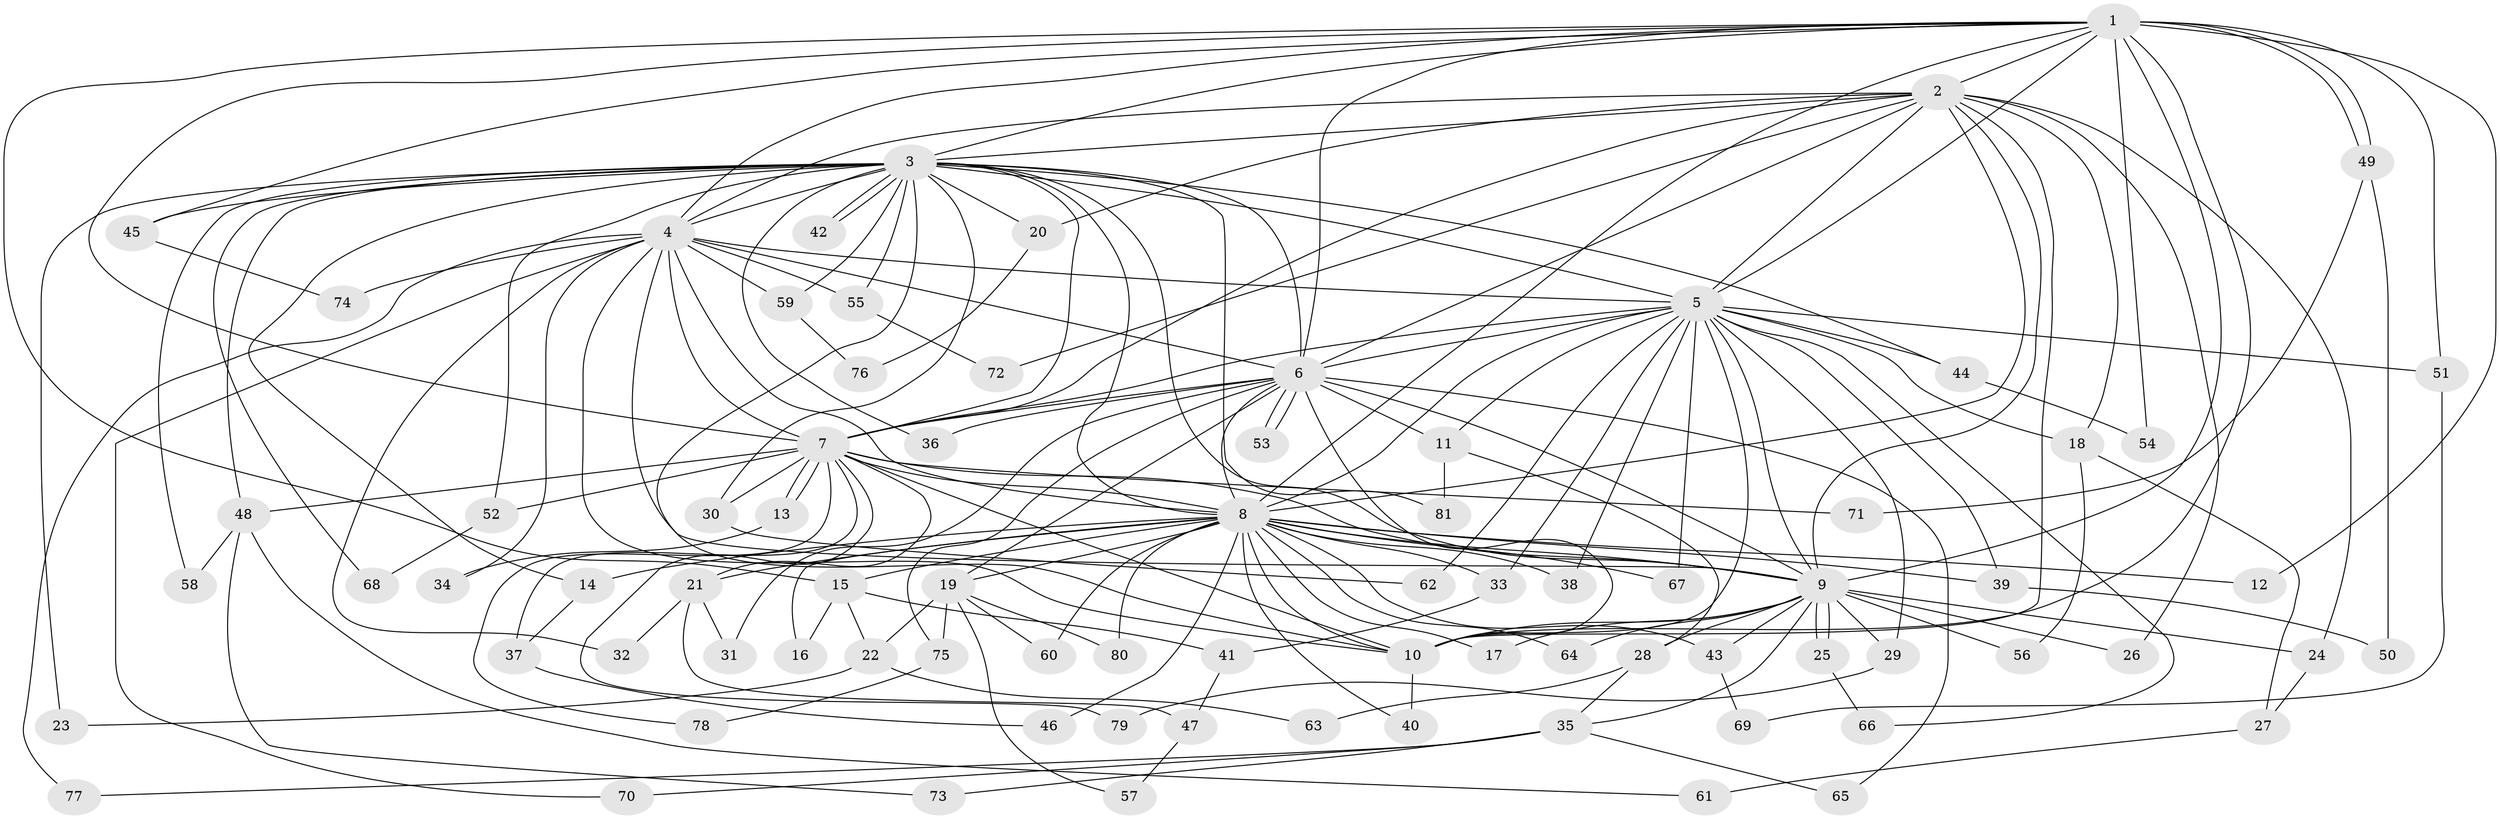 // Generated by graph-tools (version 1.1) at 2025/45/03/09/25 04:45:54]
// undirected, 81 vertices, 187 edges
graph export_dot {
graph [start="1"]
  node [color=gray90,style=filled];
  1;
  2;
  3;
  4;
  5;
  6;
  7;
  8;
  9;
  10;
  11;
  12;
  13;
  14;
  15;
  16;
  17;
  18;
  19;
  20;
  21;
  22;
  23;
  24;
  25;
  26;
  27;
  28;
  29;
  30;
  31;
  32;
  33;
  34;
  35;
  36;
  37;
  38;
  39;
  40;
  41;
  42;
  43;
  44;
  45;
  46;
  47;
  48;
  49;
  50;
  51;
  52;
  53;
  54;
  55;
  56;
  57;
  58;
  59;
  60;
  61;
  62;
  63;
  64;
  65;
  66;
  67;
  68;
  69;
  70;
  71;
  72;
  73;
  74;
  75;
  76;
  77;
  78;
  79;
  80;
  81;
  1 -- 2;
  1 -- 3;
  1 -- 4;
  1 -- 5;
  1 -- 6;
  1 -- 7;
  1 -- 8;
  1 -- 9;
  1 -- 10;
  1 -- 12;
  1 -- 15;
  1 -- 45;
  1 -- 49;
  1 -- 49;
  1 -- 51;
  1 -- 54;
  2 -- 3;
  2 -- 4;
  2 -- 5;
  2 -- 6;
  2 -- 7;
  2 -- 8;
  2 -- 9;
  2 -- 10;
  2 -- 18;
  2 -- 20;
  2 -- 24;
  2 -- 26;
  2 -- 72;
  3 -- 4;
  3 -- 5;
  3 -- 6;
  3 -- 7;
  3 -- 8;
  3 -- 9;
  3 -- 10;
  3 -- 14;
  3 -- 20;
  3 -- 23;
  3 -- 30;
  3 -- 36;
  3 -- 42;
  3 -- 42;
  3 -- 44;
  3 -- 45;
  3 -- 48;
  3 -- 52;
  3 -- 55;
  3 -- 58;
  3 -- 59;
  3 -- 68;
  3 -- 81;
  4 -- 5;
  4 -- 6;
  4 -- 7;
  4 -- 8;
  4 -- 9;
  4 -- 10;
  4 -- 32;
  4 -- 34;
  4 -- 55;
  4 -- 59;
  4 -- 70;
  4 -- 74;
  4 -- 77;
  5 -- 6;
  5 -- 7;
  5 -- 8;
  5 -- 9;
  5 -- 10;
  5 -- 11;
  5 -- 18;
  5 -- 29;
  5 -- 33;
  5 -- 38;
  5 -- 39;
  5 -- 44;
  5 -- 51;
  5 -- 62;
  5 -- 66;
  5 -- 67;
  6 -- 7;
  6 -- 8;
  6 -- 9;
  6 -- 10;
  6 -- 11;
  6 -- 19;
  6 -- 31;
  6 -- 36;
  6 -- 53;
  6 -- 53;
  6 -- 65;
  6 -- 75;
  7 -- 8;
  7 -- 9;
  7 -- 10;
  7 -- 13;
  7 -- 13;
  7 -- 21;
  7 -- 30;
  7 -- 37;
  7 -- 48;
  7 -- 52;
  7 -- 71;
  7 -- 78;
  7 -- 79;
  8 -- 9;
  8 -- 10;
  8 -- 12;
  8 -- 14;
  8 -- 15;
  8 -- 16;
  8 -- 17;
  8 -- 19;
  8 -- 21;
  8 -- 33;
  8 -- 38;
  8 -- 39;
  8 -- 40;
  8 -- 43;
  8 -- 46;
  8 -- 60;
  8 -- 64;
  8 -- 67;
  8 -- 80;
  9 -- 10;
  9 -- 17;
  9 -- 24;
  9 -- 25;
  9 -- 25;
  9 -- 26;
  9 -- 28;
  9 -- 29;
  9 -- 35;
  9 -- 43;
  9 -- 56;
  9 -- 64;
  10 -- 40;
  11 -- 28;
  11 -- 81;
  13 -- 34;
  14 -- 37;
  15 -- 16;
  15 -- 22;
  15 -- 41;
  18 -- 27;
  18 -- 56;
  19 -- 22;
  19 -- 57;
  19 -- 60;
  19 -- 75;
  19 -- 80;
  20 -- 76;
  21 -- 31;
  21 -- 32;
  21 -- 47;
  22 -- 23;
  22 -- 63;
  24 -- 27;
  25 -- 66;
  27 -- 61;
  28 -- 35;
  28 -- 63;
  29 -- 79;
  30 -- 62;
  33 -- 41;
  35 -- 65;
  35 -- 70;
  35 -- 73;
  35 -- 77;
  37 -- 46;
  39 -- 50;
  41 -- 47;
  43 -- 69;
  44 -- 54;
  45 -- 74;
  47 -- 57;
  48 -- 58;
  48 -- 61;
  48 -- 73;
  49 -- 50;
  49 -- 71;
  51 -- 69;
  52 -- 68;
  55 -- 72;
  59 -- 76;
  75 -- 78;
}
